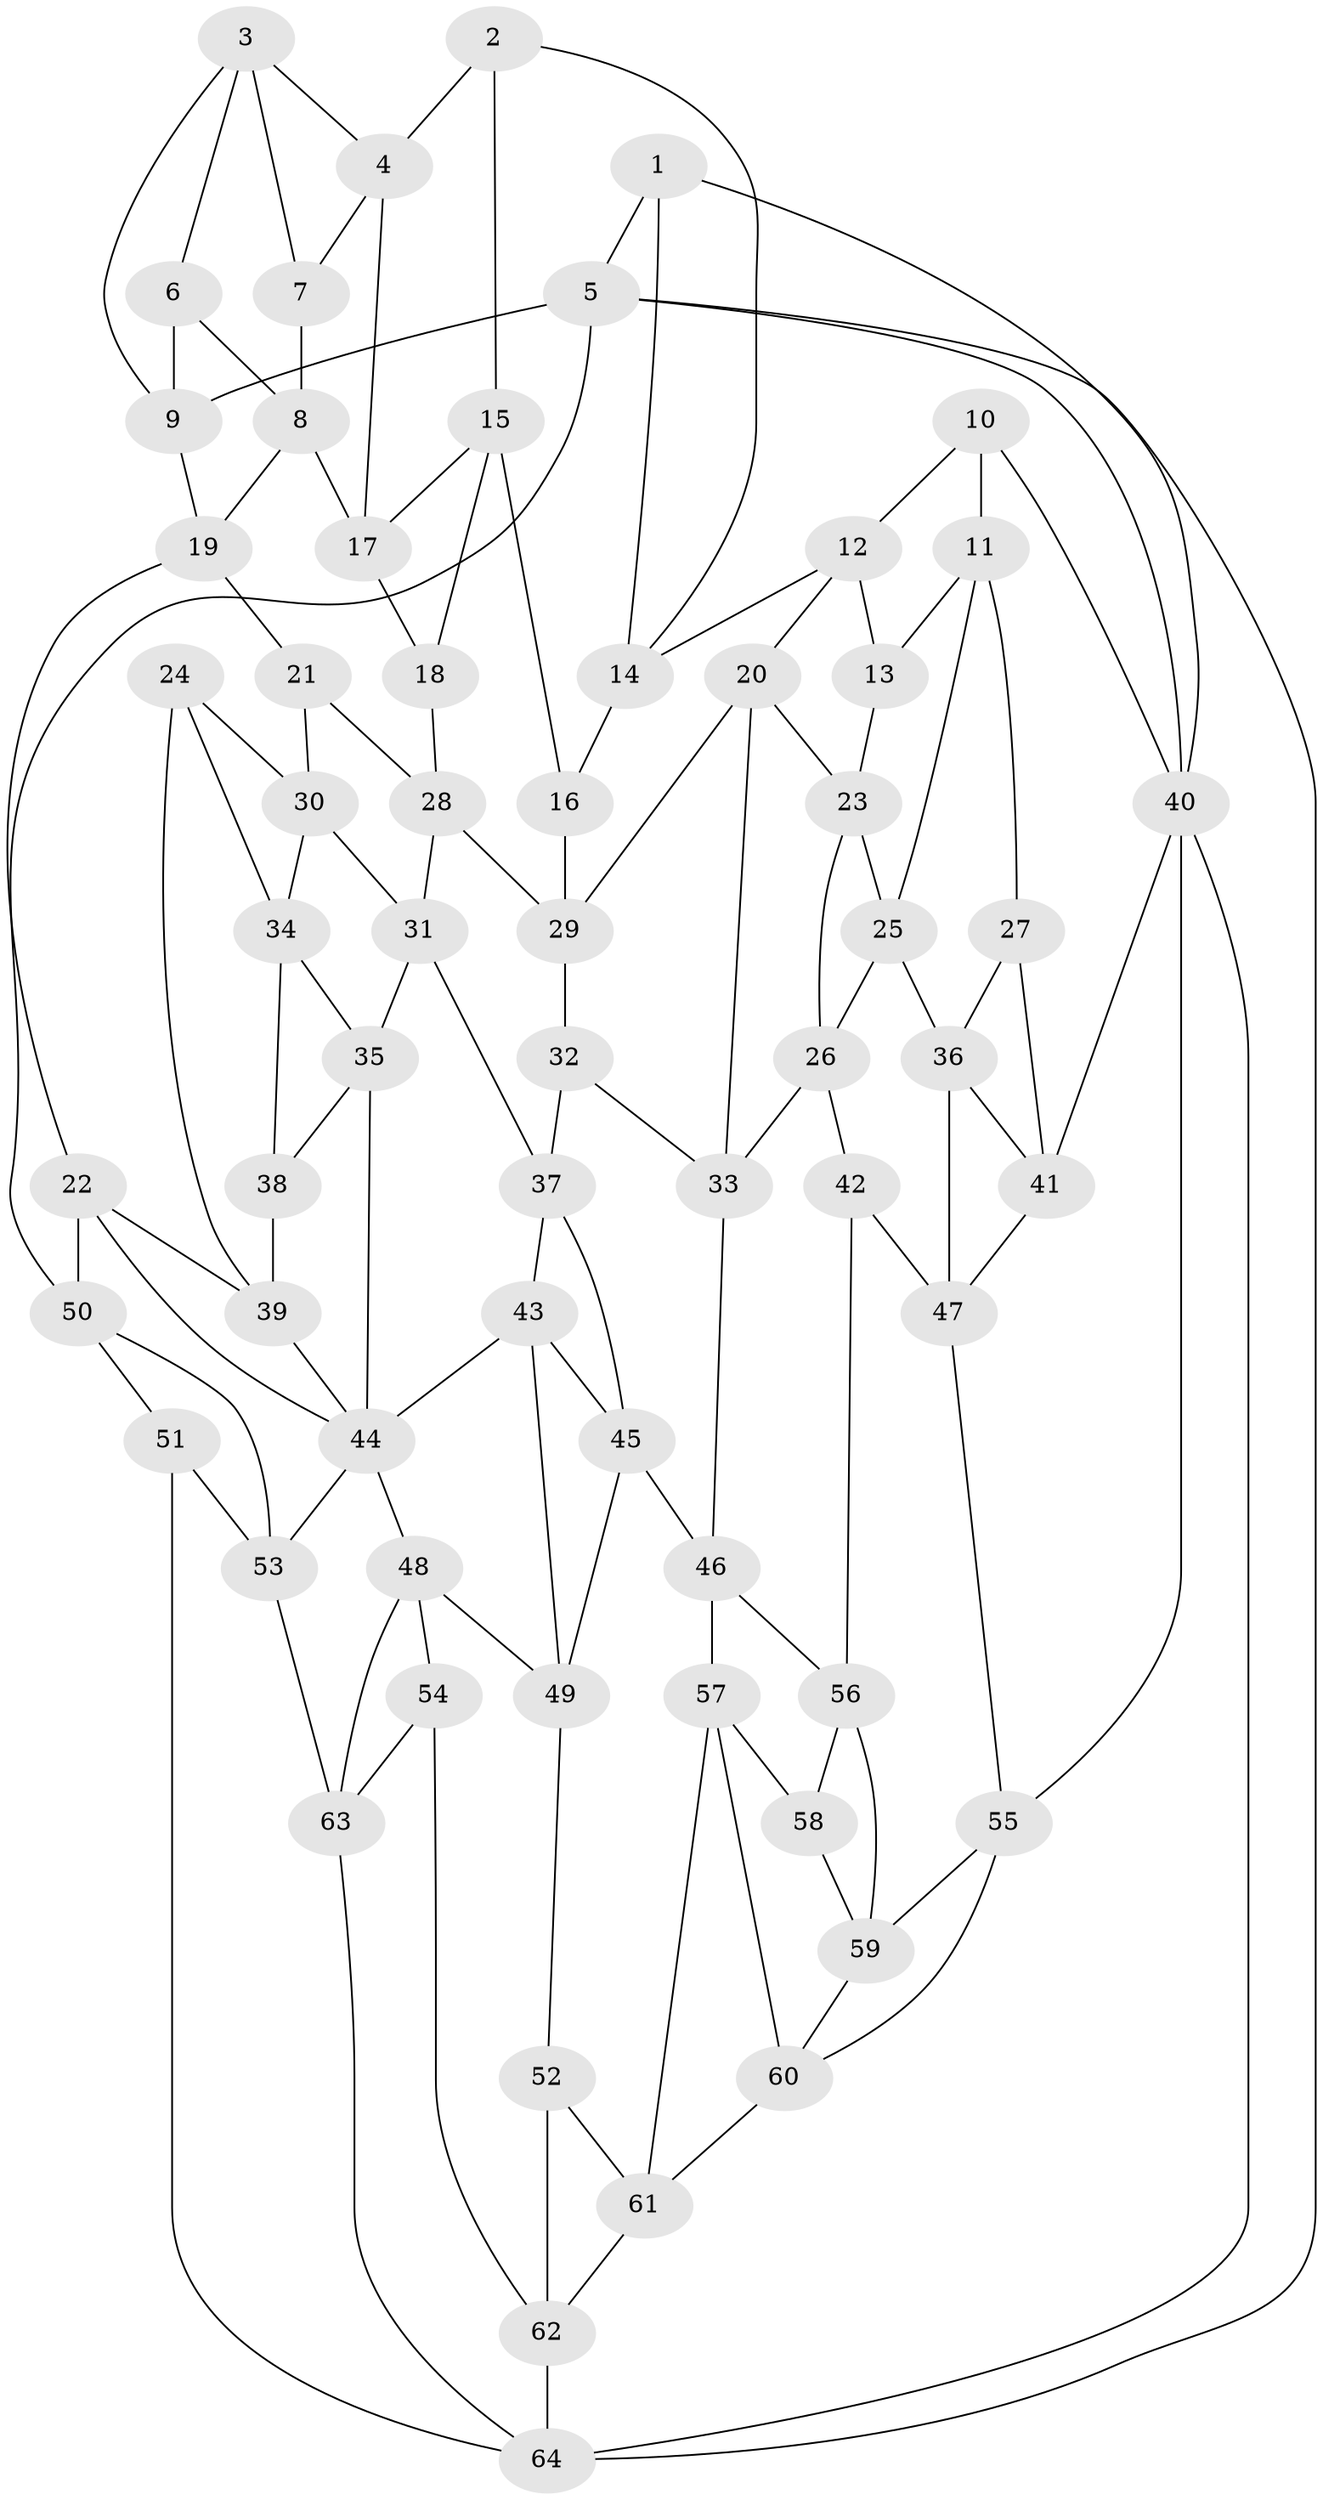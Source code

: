 // original degree distribution, {3: 0.0234375, 4: 0.2109375, 5: 0.5546875, 6: 0.2109375}
// Generated by graph-tools (version 1.1) at 2025/51/03/09/25 03:51:08]
// undirected, 64 vertices, 122 edges
graph export_dot {
graph [start="1"]
  node [color=gray90,style=filled];
  1;
  2;
  3;
  4;
  5;
  6;
  7;
  8;
  9;
  10;
  11;
  12;
  13;
  14;
  15;
  16;
  17;
  18;
  19;
  20;
  21;
  22;
  23;
  24;
  25;
  26;
  27;
  28;
  29;
  30;
  31;
  32;
  33;
  34;
  35;
  36;
  37;
  38;
  39;
  40;
  41;
  42;
  43;
  44;
  45;
  46;
  47;
  48;
  49;
  50;
  51;
  52;
  53;
  54;
  55;
  56;
  57;
  58;
  59;
  60;
  61;
  62;
  63;
  64;
  1 -- 5 [weight=1.0];
  1 -- 14 [weight=1.0];
  1 -- 40 [weight=1.0];
  2 -- 4 [weight=1.0];
  2 -- 14 [weight=1.0];
  2 -- 15 [weight=1.0];
  3 -- 4 [weight=1.0];
  3 -- 6 [weight=1.0];
  3 -- 7 [weight=1.0];
  3 -- 9 [weight=1.0];
  4 -- 7 [weight=1.0];
  4 -- 17 [weight=1.0];
  5 -- 9 [weight=1.0];
  5 -- 40 [weight=1.0];
  5 -- 50 [weight=1.0];
  5 -- 64 [weight=1.0];
  6 -- 8 [weight=1.0];
  6 -- 9 [weight=1.0];
  7 -- 8 [weight=1.0];
  8 -- 17 [weight=1.0];
  8 -- 19 [weight=1.0];
  9 -- 19 [weight=1.0];
  10 -- 11 [weight=1.0];
  10 -- 12 [weight=1.0];
  10 -- 40 [weight=1.0];
  11 -- 13 [weight=1.0];
  11 -- 25 [weight=1.0];
  11 -- 27 [weight=1.0];
  12 -- 13 [weight=1.0];
  12 -- 14 [weight=1.0];
  12 -- 20 [weight=1.0];
  13 -- 23 [weight=1.0];
  14 -- 16 [weight=1.0];
  15 -- 16 [weight=1.0];
  15 -- 17 [weight=1.0];
  15 -- 18 [weight=1.0];
  16 -- 29 [weight=1.0];
  17 -- 18 [weight=1.0];
  18 -- 28 [weight=1.0];
  19 -- 21 [weight=1.0];
  19 -- 22 [weight=1.0];
  20 -- 23 [weight=1.0];
  20 -- 29 [weight=1.0];
  20 -- 33 [weight=1.0];
  21 -- 28 [weight=1.0];
  21 -- 30 [weight=1.0];
  22 -- 39 [weight=1.0];
  22 -- 44 [weight=1.0];
  22 -- 50 [weight=1.0];
  23 -- 25 [weight=1.0];
  23 -- 26 [weight=1.0];
  24 -- 30 [weight=1.0];
  24 -- 34 [weight=1.0];
  24 -- 39 [weight=1.0];
  25 -- 26 [weight=1.0];
  25 -- 36 [weight=1.0];
  26 -- 33 [weight=1.0];
  26 -- 42 [weight=1.0];
  27 -- 36 [weight=1.0];
  27 -- 41 [weight=1.0];
  28 -- 29 [weight=1.0];
  28 -- 31 [weight=1.0];
  29 -- 32 [weight=1.0];
  30 -- 31 [weight=1.0];
  30 -- 34 [weight=1.0];
  31 -- 35 [weight=1.0];
  31 -- 37 [weight=1.0];
  32 -- 33 [weight=1.0];
  32 -- 37 [weight=1.0];
  33 -- 46 [weight=1.0];
  34 -- 35 [weight=1.0];
  34 -- 38 [weight=1.0];
  35 -- 38 [weight=1.0];
  35 -- 44 [weight=1.0];
  36 -- 41 [weight=1.0];
  36 -- 47 [weight=1.0];
  37 -- 43 [weight=1.0];
  37 -- 45 [weight=1.0];
  38 -- 39 [weight=1.0];
  39 -- 44 [weight=1.0];
  40 -- 41 [weight=1.0];
  40 -- 55 [weight=1.0];
  40 -- 64 [weight=1.0];
  41 -- 47 [weight=1.0];
  42 -- 47 [weight=2.0];
  42 -- 56 [weight=1.0];
  43 -- 44 [weight=1.0];
  43 -- 45 [weight=1.0];
  43 -- 49 [weight=1.0];
  44 -- 48 [weight=1.0];
  44 -- 53 [weight=1.0];
  45 -- 46 [weight=2.0];
  45 -- 49 [weight=1.0];
  46 -- 56 [weight=1.0];
  46 -- 57 [weight=1.0];
  47 -- 55 [weight=1.0];
  48 -- 49 [weight=1.0];
  48 -- 54 [weight=1.0];
  48 -- 63 [weight=1.0];
  49 -- 52 [weight=1.0];
  50 -- 51 [weight=1.0];
  50 -- 53 [weight=1.0];
  51 -- 53 [weight=1.0];
  51 -- 64 [weight=1.0];
  52 -- 61 [weight=1.0];
  52 -- 62 [weight=1.0];
  53 -- 63 [weight=1.0];
  54 -- 62 [weight=1.0];
  54 -- 63 [weight=1.0];
  55 -- 59 [weight=1.0];
  55 -- 60 [weight=1.0];
  56 -- 58 [weight=1.0];
  56 -- 59 [weight=1.0];
  57 -- 58 [weight=1.0];
  57 -- 60 [weight=1.0];
  57 -- 61 [weight=1.0];
  58 -- 59 [weight=1.0];
  59 -- 60 [weight=1.0];
  60 -- 61 [weight=1.0];
  61 -- 62 [weight=1.0];
  62 -- 64 [weight=1.0];
  63 -- 64 [weight=1.0];
}
